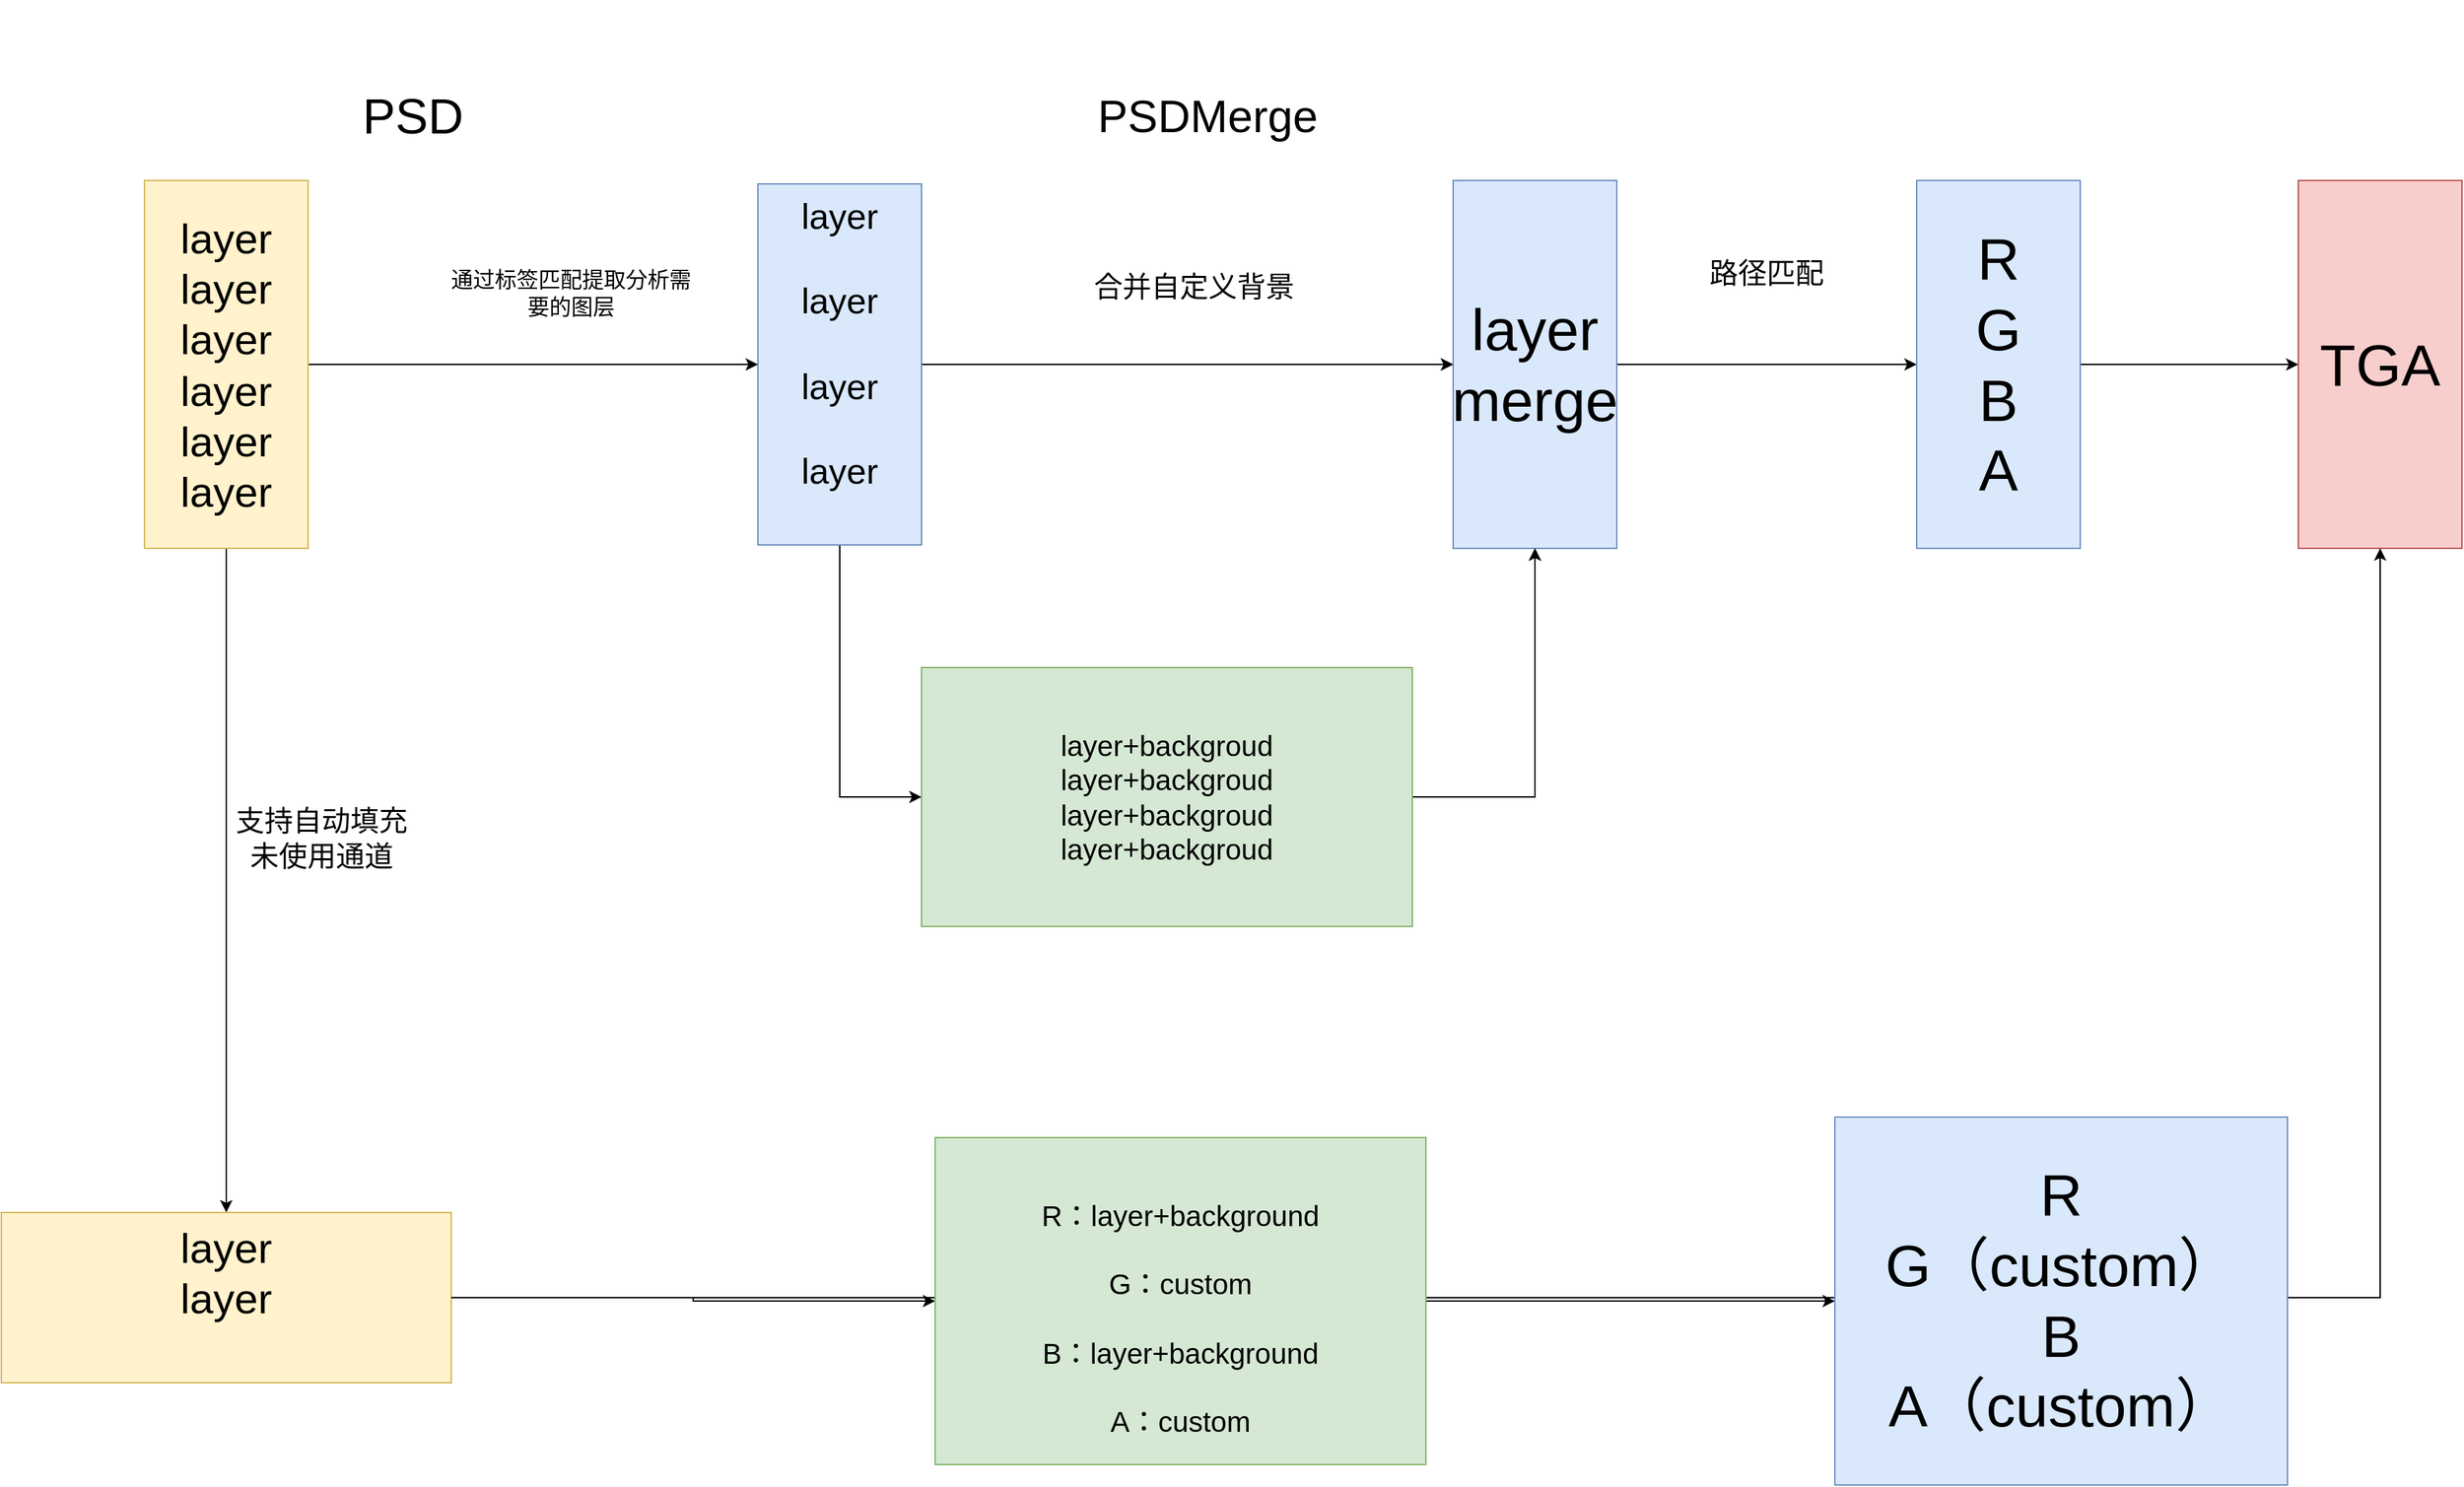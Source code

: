 <mxfile version="15.0.4" type="github">
  <diagram id="93_Bs8N4YodfvVKXteZS" name="Page-1">
    <mxGraphModel dx="2889" dy="1132" grid="1" gridSize="10" guides="1" tooltips="1" connect="1" arrows="1" fold="1" page="1" pageScale="1" pageWidth="827" pageHeight="1169" math="0" shadow="0">
      <root>
        <mxCell id="0" />
        <mxCell id="1" parent="0" />
        <mxCell id="2wS1o5K88Iy_JDDgXGb9-7" value="&lt;font style=&quot;font-size: 36px&quot;&gt;PSD&lt;/font&gt;" style="text;html=1;strokeColor=none;fillColor=none;align=center;verticalAlign=middle;whiteSpace=wrap;rounded=0;" vertex="1" parent="1">
          <mxGeometry x="127" y="540" width="220" height="170" as="geometry" />
        </mxCell>
        <mxCell id="2wS1o5K88Iy_JDDgXGb9-11" style="edgeStyle=orthogonalEdgeStyle;rounded=0;orthogonalLoop=1;jettySize=auto;html=1;" edge="1" parent="1" source="2wS1o5K88Iy_JDDgXGb9-8" target="2wS1o5K88Iy_JDDgXGb9-9">
          <mxGeometry relative="1" as="geometry" />
        </mxCell>
        <mxCell id="2wS1o5K88Iy_JDDgXGb9-16" style="edgeStyle=orthogonalEdgeStyle;rounded=0;orthogonalLoop=1;jettySize=auto;html=1;fontSize=16;" edge="1" parent="1" source="2wS1o5K88Iy_JDDgXGb9-8" target="2wS1o5K88Iy_JDDgXGb9-15">
          <mxGeometry relative="1" as="geometry" />
        </mxCell>
        <mxCell id="2wS1o5K88Iy_JDDgXGb9-28" style="edgeStyle=orthogonalEdgeStyle;rounded=0;orthogonalLoop=1;jettySize=auto;html=1;fontSize=21;" edge="1" parent="1" source="2wS1o5K88Iy_JDDgXGb9-8" target="2wS1o5K88Iy_JDDgXGb9-27">
          <mxGeometry relative="1" as="geometry" />
        </mxCell>
        <mxCell id="2wS1o5K88Iy_JDDgXGb9-8" value="&lt;font style=&quot;font-size: 31px&quot;&gt;layer&lt;br&gt;layer&lt;br&gt;layer&lt;br&gt;layer&lt;br&gt;layer&lt;br&gt;layer&lt;br&gt;&lt;/font&gt;" style="rounded=0;whiteSpace=wrap;html=1;fillColor=#fff2cc;strokeColor=#d6b656;" vertex="1" parent="1">
          <mxGeometry x="40" y="672.5" width="120" height="270" as="geometry" />
        </mxCell>
        <mxCell id="2wS1o5K88Iy_JDDgXGb9-14" style="edgeStyle=orthogonalEdgeStyle;rounded=0;orthogonalLoop=1;jettySize=auto;html=1;fontSize=16;" edge="1" parent="1" source="2wS1o5K88Iy_JDDgXGb9-9" target="2wS1o5K88Iy_JDDgXGb9-13">
          <mxGeometry relative="1" as="geometry" />
        </mxCell>
        <mxCell id="2wS1o5K88Iy_JDDgXGb9-9" value="&lt;span style=&quot;font-size: 43px&quot;&gt;layer merge&lt;/span&gt;" style="rounded=0;whiteSpace=wrap;html=1;fillColor=#dae8fc;strokeColor=#6c8ebf;" vertex="1" parent="1">
          <mxGeometry x="1000" y="672.5" width="120" height="270" as="geometry" />
        </mxCell>
        <mxCell id="2wS1o5K88Iy_JDDgXGb9-10" value="&lt;font style=&quot;font-size: 33px&quot;&gt;PSDMerge&lt;br&gt;&lt;br&gt;&lt;/font&gt;" style="text;html=1;strokeColor=none;fillColor=none;align=center;verticalAlign=middle;whiteSpace=wrap;rounded=0;" vertex="1" parent="1">
          <mxGeometry x="710" y="560" width="220" height="170" as="geometry" />
        </mxCell>
        <mxCell id="2wS1o5K88Iy_JDDgXGb9-12" value="通过标签匹配提取分析需要的图层&lt;br style=&quot;font-size: 16px;&quot;&gt;" style="text;html=1;strokeColor=none;fillColor=none;align=center;verticalAlign=middle;whiteSpace=wrap;rounded=0;fontSize=16;" vertex="1" parent="1">
          <mxGeometry x="260" y="700" width="186" height="110" as="geometry" />
        </mxCell>
        <mxCell id="2wS1o5K88Iy_JDDgXGb9-40" style="edgeStyle=orthogonalEdgeStyle;rounded=0;orthogonalLoop=1;jettySize=auto;html=1;fontSize=21;" edge="1" parent="1" source="2wS1o5K88Iy_JDDgXGb9-13" target="2wS1o5K88Iy_JDDgXGb9-39">
          <mxGeometry relative="1" as="geometry" />
        </mxCell>
        <mxCell id="2wS1o5K88Iy_JDDgXGb9-13" value="&lt;font style=&quot;font-size: 43px&quot;&gt;R&lt;br&gt;G&lt;br&gt;B&lt;br&gt;A&lt;/font&gt;" style="rounded=0;whiteSpace=wrap;html=1;fillColor=#dae8fc;strokeColor=#6c8ebf;" vertex="1" parent="1">
          <mxGeometry x="1340" y="672.5" width="120" height="270" as="geometry" />
        </mxCell>
        <mxCell id="2wS1o5K88Iy_JDDgXGb9-17" style="edgeStyle=orthogonalEdgeStyle;rounded=0;orthogonalLoop=1;jettySize=auto;html=1;fontSize=16;" edge="1" parent="1" source="2wS1o5K88Iy_JDDgXGb9-15" target="2wS1o5K88Iy_JDDgXGb9-9">
          <mxGeometry relative="1" as="geometry" />
        </mxCell>
        <mxCell id="2wS1o5K88Iy_JDDgXGb9-35" style="edgeStyle=orthogonalEdgeStyle;rounded=0;orthogonalLoop=1;jettySize=auto;html=1;entryX=0;entryY=0.5;entryDx=0;entryDy=0;fontSize=21;" edge="1" parent="1" source="2wS1o5K88Iy_JDDgXGb9-15" target="2wS1o5K88Iy_JDDgXGb9-21">
          <mxGeometry relative="1" as="geometry" />
        </mxCell>
        <mxCell id="2wS1o5K88Iy_JDDgXGb9-15" value="&lt;font style=&quot;font-size: 26px&quot;&gt;layer&lt;br&gt;&lt;br&gt;layer&lt;br&gt;&lt;br&gt;layer&lt;br&gt;&lt;br&gt;layer&lt;br&gt;&lt;br&gt;&lt;/font&gt;" style="rounded=0;whiteSpace=wrap;html=1;fillColor=#dae8fc;strokeColor=#6c8ebf;" vertex="1" parent="1">
          <mxGeometry x="490" y="675" width="120" height="265" as="geometry" />
        </mxCell>
        <mxCell id="2wS1o5K88Iy_JDDgXGb9-18" value="合并自定义背景" style="text;html=1;strokeColor=none;fillColor=none;align=center;verticalAlign=middle;whiteSpace=wrap;rounded=0;fontSize=21;" vertex="1" parent="1">
          <mxGeometry x="710" y="720" width="200" height="60" as="geometry" />
        </mxCell>
        <mxCell id="2wS1o5K88Iy_JDDgXGb9-37" style="edgeStyle=orthogonalEdgeStyle;rounded=0;orthogonalLoop=1;jettySize=auto;html=1;fontSize=21;" edge="1" parent="1" source="2wS1o5K88Iy_JDDgXGb9-21" target="2wS1o5K88Iy_JDDgXGb9-9">
          <mxGeometry relative="1" as="geometry">
            <mxPoint x="1100" y="1125" as="targetPoint" />
          </mxGeometry>
        </mxCell>
        <mxCell id="2wS1o5K88Iy_JDDgXGb9-41" style="edgeStyle=orthogonalEdgeStyle;rounded=0;orthogonalLoop=1;jettySize=auto;html=1;entryX=0.5;entryY=1;entryDx=0;entryDy=0;fontSize=21;" edge="1" parent="1" source="2wS1o5K88Iy_JDDgXGb9-21" target="2wS1o5K88Iy_JDDgXGb9-9">
          <mxGeometry relative="1" as="geometry" />
        </mxCell>
        <mxCell id="2wS1o5K88Iy_JDDgXGb9-21" value="layer+backgroud&lt;br&gt;layer+backgroud&lt;br&gt;layer+backgroud&lt;br&gt;layer+backgroud" style="rounded=0;whiteSpace=wrap;html=1;fontSize=21;fillColor=#d5e8d4;strokeColor=#82b366;" vertex="1" parent="1">
          <mxGeometry x="610" y="1030" width="360" height="190" as="geometry" />
        </mxCell>
        <mxCell id="2wS1o5K88Iy_JDDgXGb9-25" value="路径匹配" style="text;html=1;strokeColor=none;fillColor=none;align=center;verticalAlign=middle;whiteSpace=wrap;rounded=0;fontSize=21;" vertex="1" parent="1">
          <mxGeometry x="1130" y="710" width="200" height="60" as="geometry" />
        </mxCell>
        <mxCell id="2wS1o5K88Iy_JDDgXGb9-45" style="edgeStyle=orthogonalEdgeStyle;rounded=0;orthogonalLoop=1;jettySize=auto;html=1;fontSize=21;" edge="1" parent="1" source="2wS1o5K88Iy_JDDgXGb9-27" target="2wS1o5K88Iy_JDDgXGb9-44">
          <mxGeometry relative="1" as="geometry" />
        </mxCell>
        <mxCell id="2wS1o5K88Iy_JDDgXGb9-27" value="&lt;font style=&quot;font-size: 31px&quot;&gt;layer&lt;br&gt;layer&lt;br&gt;&lt;br&gt;&lt;/font&gt;" style="rounded=0;whiteSpace=wrap;html=1;fillColor=#fff2cc;strokeColor=#d6b656;" vertex="1" parent="1">
          <mxGeometry x="-65" y="1430" width="330" height="125" as="geometry" />
        </mxCell>
        <mxCell id="2wS1o5K88Iy_JDDgXGb9-31" value="支持自动填充未使用通道" style="text;html=1;strokeColor=none;fillColor=none;align=center;verticalAlign=middle;whiteSpace=wrap;rounded=0;fontSize=21;" vertex="1" parent="1">
          <mxGeometry x="100" y="1100" width="140" height="110" as="geometry" />
        </mxCell>
        <mxCell id="2wS1o5K88Iy_JDDgXGb9-39" value="&lt;span style=&quot;font-size: 43px&quot;&gt;TGA&lt;/span&gt;" style="rounded=0;whiteSpace=wrap;html=1;fillColor=#f8cecc;strokeColor=#b85450;" vertex="1" parent="1">
          <mxGeometry x="1620" y="672.5" width="120" height="270" as="geometry" />
        </mxCell>
        <mxCell id="2wS1o5K88Iy_JDDgXGb9-43" style="edgeStyle=orthogonalEdgeStyle;rounded=0;orthogonalLoop=1;jettySize=auto;html=1;fontSize=21;" edge="1" parent="1" source="2wS1o5K88Iy_JDDgXGb9-27" target="2wS1o5K88Iy_JDDgXGb9-39">
          <mxGeometry relative="1" as="geometry">
            <mxPoint x="1700" y="1390" as="targetPoint" />
          </mxGeometry>
        </mxCell>
        <mxCell id="2wS1o5K88Iy_JDDgXGb9-48" style="edgeStyle=orthogonalEdgeStyle;rounded=0;orthogonalLoop=1;jettySize=auto;html=1;fontSize=21;" edge="1" parent="1" source="2wS1o5K88Iy_JDDgXGb9-44" target="2wS1o5K88Iy_JDDgXGb9-46">
          <mxGeometry relative="1" as="geometry" />
        </mxCell>
        <mxCell id="2wS1o5K88Iy_JDDgXGb9-44" value="&lt;br&gt;R：layer+background&lt;br&gt;&lt;br&gt;G：custom&lt;br&gt;&lt;br&gt;B：layer+background&lt;br&gt;&lt;br&gt;A：custom" style="rounded=0;whiteSpace=wrap;html=1;fontSize=21;fillColor=#d5e8d4;strokeColor=#82b366;" vertex="1" parent="1">
          <mxGeometry x="620" y="1375" width="360" height="240" as="geometry" />
        </mxCell>
        <mxCell id="2wS1o5K88Iy_JDDgXGb9-46" value="&lt;font style=&quot;font-size: 43px&quot;&gt;R&lt;br&gt;G（custom）&lt;br&gt;B&lt;br&gt;A（custom）&lt;/font&gt;" style="rounded=0;whiteSpace=wrap;html=1;fillColor=#dae8fc;strokeColor=#6c8ebf;" vertex="1" parent="1">
          <mxGeometry x="1280" y="1360" width="332" height="270" as="geometry" />
        </mxCell>
      </root>
    </mxGraphModel>
  </diagram>
</mxfile>

